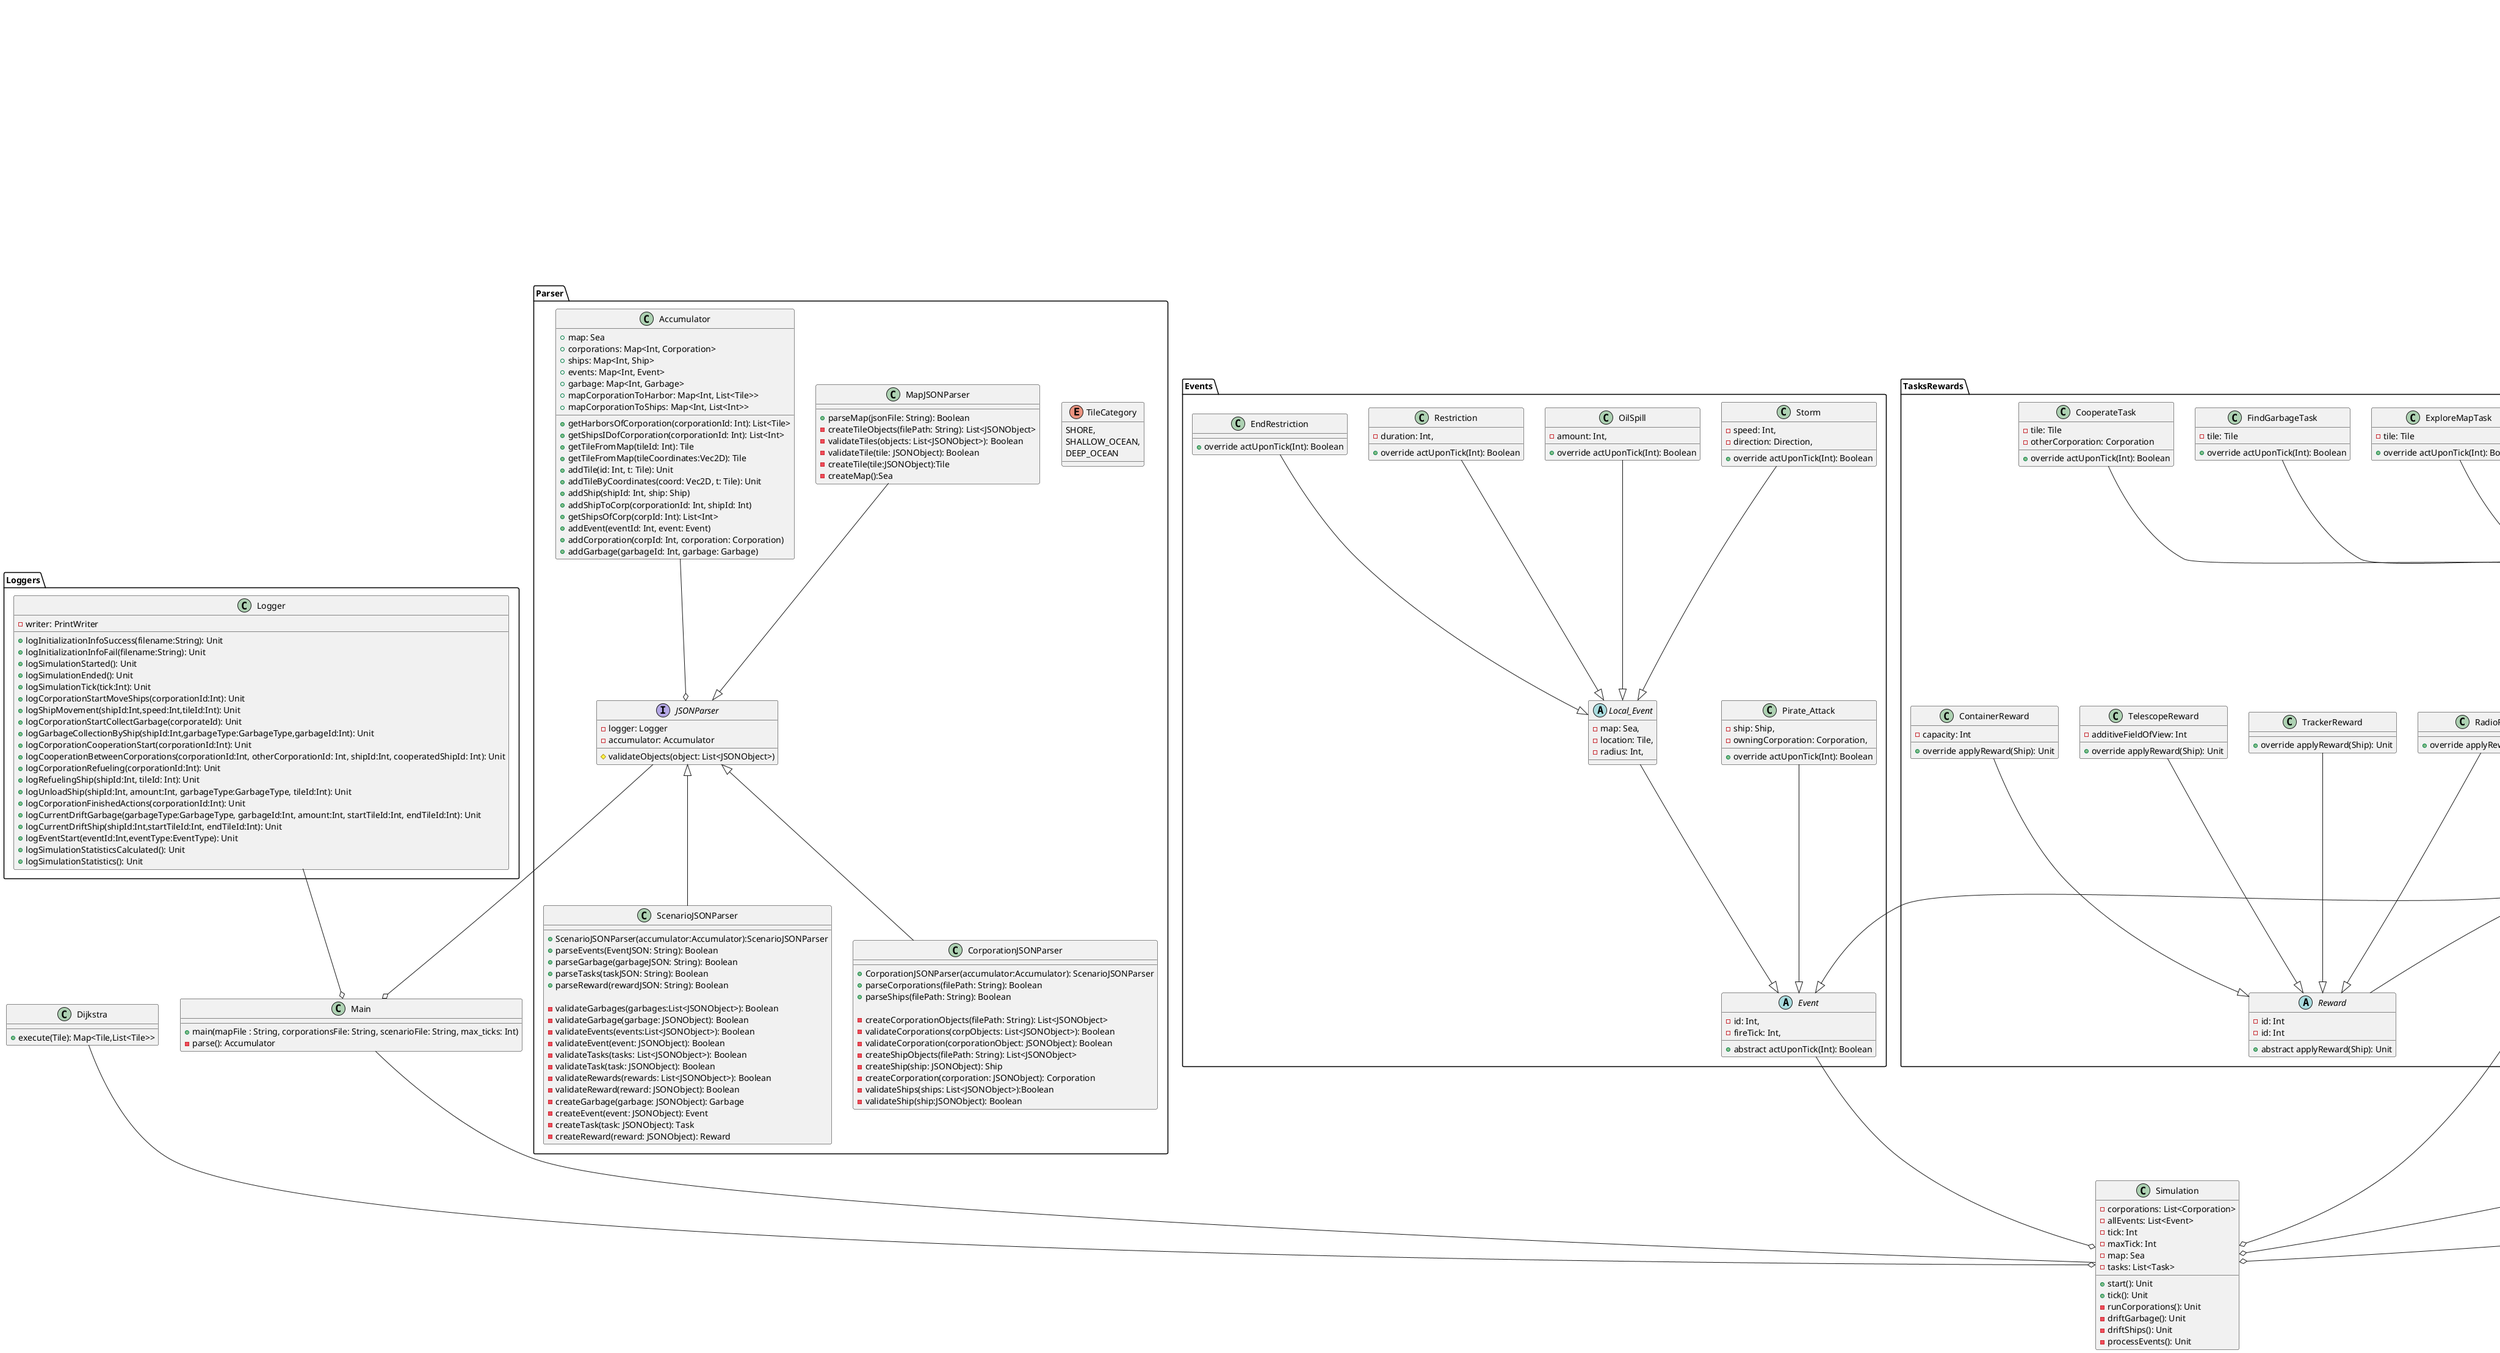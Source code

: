 @startuml
'General
package GeneralEnums {
  enum Direction {
    D0,
    D60,
    D120,
    D180,
    D240,
    D300
  }

  enum GarbageType {
    OIL,
    PLASTIC,
    CHEMICALS
  }
}




TasksRewards.Task --o Corporation

class Corporation {
  - id:Int,
  ' Garbage of the corporation that we have cooperated with.
  ' I.e. past locations of garbage as a mapping int (id) -> vec2d.
  - partnerGarbage: Map<Int, Vec2D>
  - name:String,
  - acceptedGarbageTypes: List<GarbageType>
  - ownedHarbors: List<Shore>
  - ownedShips: List<Ship>
  - tasks: List<Task>
  ' Garbage that has trackers owned by this corporation.
  - trackedGarbage: List<Garbage>
  + cooperateWith(c1: Corporation): Unit
  + run(Sea): Unit
  - moveShips(Sea): Unit
  - collectGarbage(Sea): Unit
  - refuelShips(Sea): Unit
  - unloadShips(Sea): Unit
  - isAcceptedGarbagePresent(listOfGarbage: List<Garbage>): Boolean
  - areShipsOnHarbor(): Boolean
}
Tiles.Shore --o Corporation
class Dijkstra {
  ' Returns a mapping that, for each path from the source to destination
  ' tiles, maps the destination tile to the path.
  + execute(Tile): Map<Tile,List<Tile>>
}

Dijkstra --o Simulation
Tiles.Tile --o Tiles.Sea

class Main {
 + main(mapFile : String, corporationsFile: String, scenarioFile: String, max_ticks: Int)
 - parse(): Accumulator
}

Main -- Simulation

Events.Event --o Simulation
Ships.Ship --o Corporation

Loggers.Logger --o Main
Parser.JSONParser --o Main
Tiles.Vec2D --o Tiles.Sea
Tiles.Vec2D --o Tiles.Tile



class Simulation {
  - corporations: List<Corporation>
  - allEvents: List<Event>
  - tick: Int
  - maxTick: Int
  - map: Sea
  - tasks: List<Task>
  + start(): Unit
  + tick(): Unit
  - runCorporations(): Unit
  - driftGarbage(): Unit
  - driftShips(): Unit
  - processEvents(): Unit

}

Corporation --o Simulation
Tiles.Sea --o Simulation


package Events {
  abstract class Event {
    - id: Int,
    - fireTick: Int,
    ' Returns bool whether it the event is finished and can be removed
    ' from consideration in future ticks.
    + abstract actUponTick(Int): Boolean
  }

  Pirate_Attack --|> Event
  class Pirate_Attack {
    - ship: Ship,
    - owningCorporation: Corporation,
    + override actUponTick(Int): Boolean
  }

  Local_Event --|> Event
  abstract class Local_Event {
    - map: Sea,
    - location: Tile,
    - radius: Int,
  }

  Storm --|> Local_Event
  class Storm {
    - speed: Int,
    - direction: Direction,
    + override actUponTick(Int): Boolean
  }

  OilSpill --|> Local_Event
  class OilSpill {
    - amount: Int,
    + override actUponTick(Int): Boolean
  }

  ' Parser creates a restriction class, which does not rollback anything.
  ' Then it creates endrestriction class that fires 'duration' later
  ' and rollbacks the changes.
  Restriction --|> Local_Event
  class Restriction {
    - duration: Int,
    + override actUponTick(Int): Boolean
  }

  EndRestriction --|> Local_Event
  class EndRestriction {
    + override actUponTick(Int): Boolean
  }
}

package Parser {
  enum TileCategory {
    SHORE,
    SHALLOW_OCEAN,
    DEEP_OCEAN
  }

  interface JSONParser {
    - logger: Logger
    - accumulator: Accumulator
    # validateObjects(object: List<JSONObject>)
  }

  MapJSONParser --|> JSONParser
  class MapJSONParser {
    + parseMap(jsonFile: String): Boolean
    - createTileObjects(filePath: String): List<JSONObject>
    - validateTiles(objects: List<JSONObject>): Boolean
    - validateTile(tile: JSONObject): Boolean
'    - validateUniqueId(id: Int): Boolean
'    - validateCoordinates(coord: Vec2D): Boolean
'    - validateRequirements(tileObject: JSONObject): Boolean
    - createTile(tile:JSONObject):Tile
    - createMap():Sea
  }

  class CorporationJSONParser{
    +CorporationJSONParser(accumulator:Accumulator): ScenarioJSONParser
    +parseCorporations(filePath: String): Boolean
    +parseShips(filePath: String): Boolean

    - createCorporationObjects(filePath: String): List<JSONObject>
    -validateCorporations(corpObjects: List<JSONObject>): Boolean
    -validateCorporation(corporationObject: JSONObject): Boolean

'    -validateCorporationUniqueId(id: Int): Boolean
'    -validateCorporationUniqueName(name: String): Boolean
'    -validateHarborTiles(harbors: List<Int>): Boolean
'    -validateCorporationGarbageTypes(g: List<GarbageType>): Boolean
'    -validateCorporationShip(ships: List<Int>): Boolean

    - createShipObjects(filePath: String): List<JSONObject>
    - createShip(ship: JSONObject): Ship
    - createCorporation(corporation: JSONObject): Corporation
    - validateShips(ships: List<JSONObject>):Boolean
    - validateShip(ship:JSONObject): Boolean
'    - validateShipUniqueId(id:Int): Boolean
'    - validateShipUniqueName(name:String): Boolean
'    - validateShipLocation(location: Int): Boolean
'    - validateShipAttributes(ship:JSONObject): Boolean
  }

  class ScenarioJSONParser{

    + ScenarioJSONParser(accumulator:Accumulator):ScenarioJSONParser
    + parseEvents(EventJSON: String): Boolean
    + parseGarbage(garbageJSON: String): Boolean
    +parseTasks(taskJSON: String): Boolean
    +parseReward(rewardJSON: String): Boolean

    - validateGarbages(garbages:List<JSONObject>): Boolean
    - validateGarbage(garbage: JSONObject): Boolean
    - validateEvents(events:List<JSONObject>): Boolean
    - validateEvent(event: JSONObject): Boolean
    - validateTasks(tasks: List<JSONObject>): Boolean
    - validateTask(task: JSONObject): Boolean
    - validateRewards(rewards: List<JSONObject>): Boolean
    - validateReward(reward: JSONObject): Boolean
    - createGarbage(garbage: JSONObject): Garbage
    - createEvent(event: JSONObject): Event
    - createTask(task: JSONObject): Task
    - createReward(reward: JSONObject): Reward
'    - validateGarbageUniqueId(): Boolean
'    - validateGarbageType(): Boolean
'    - validateGarbageLocationExists(): Boolean
'    - validateGarbageAmount(): Boolean

'    - validateEventUniqueId(): Boolean
'    - validateEventType(): Boolean
'    - validateEventTick(): Boolean
'    - validateEventLocation(): Boolean
'    - validateEventRadius(): Boolean
'    - validateEventSpeed(): Boolean
'    - validateEventAmountIfExists(): Boolean
'    - validateEventDirectionIfExists(): Boolean
'    - validateEventShipIdIfExists(): Boolean

  }

  JSONParser <|-- CorporationJSONParser
  JSONParser <|-- ScenarioJSONParser
  Accumulator --o JSONParser
  class Accumulator {
    + map: Sea
    + corporations: Map<Int, Corporation>
    + ships: Map<Int, Ship>
    + events: Map<Int, Event>
    + garbage: Map<Int, Garbage>
    + mapCorporationToHarbor: Map<Int, List<Tile>>
    + mapCorporationToShips: Map<Int, List<Int>>
    + getHarborsOfCorporation(corporationId: Int): List<Tile>
    + getShipsIDofCorporation(corporationId: Int): List<Int>
    + getTileFromMap(tileId: Int): Tile
    + getTileFromMap(tileCoordinates:Vec2D): Tile
    + addTile(id: Int, t: Tile): Unit
    + addTileByCoordinates(coord: Vec2D, t: Tile): Unit
    + addShip(shipId: Int, ship: Ship)
    + addShipToCorp(corporationId: Int, shipId: Int)
    + getShipsOfCorp(corpId: Int): List<Int>
    + addEvent(eventId: Int, event: Event)
    + addCorporation(corpId: Int, corporation: Corporation)
    + addGarbage(garbageId: Int, garbage: Garbage)
  }
}

package Tiles {
  class Vec2D {
    + posX: Int,
    + posY: Int,
    + tilesInRadius(Int): Iterator<Vec2D>
  }

  class Sea {
    + tiles: List<Tile>
    + tileIndex: Map<Vec2D, Tile>
    + getTileById(Int): Tile
    + getTileByPos(Vec2D): Tile
  }

  abstract class Tile {
    - id: Int
    - pos: Vec2D
    - adjacentTiles: Tile[6]
    - shipTraversable: Boolean
    - garbage: List<Garbage>
    ' Stores the amount of garbage drifted from this tile this tick.
    ' This is important because the garbage drifts to the next tile
    ' and we want to drift only as much as the current allows,
    ' but on the other hand we don't want to drift garbage twice.
    ' So we drift each piece of garbage instead of drifting from
    ' within the tick, and this field actually stores the amount
    ' to make sure that we don't drift more than the capacity
    + amountOfGarbageDriftedThisTick: Int
    + Tile(id: Int, pos: Vec2D, shipTraversable: Boolean): Tile
    + isSpaceAvailable(Int): Boolean
    + driftGarbage(GarbageType, Int): Unit
    + getTileInDirection(distance: Int, dir: Direction): Tile
    + addGarbage(g: Garbage): Unit
    + isOilPresent(): Boolean
    + isPlasticPresent(): Boolean
    + areChemicalsPresent(): Boolean
  }

  Garbage o--o Corporation
  class Garbage {
    - id: Int,
    - amount: Int,
    - type: GarbageType,
    - static maxId: Int,
    - trackedBy: Set<Corporation>
    + drift(Tile): Unit
    + static getNextId(): Int
    + canDriftAtOnce(Int): Boolean
    + removeAmount(Int): Unit
  }

  Garbage --o Tile
  Shore --|> Tile
  DeepOcean --|> Tile
  ShallowOcean --|> Tile

  class Current {
    - speed: Int,
    - direction: Direction,
    - intensity: Int,
    + getSpeed(): Int
    + getIntensity(): Int
    + getDirection(): Direction
  }

  class Shore {
    + hasHarbor: boolean
  }

  class ShallowOcean {
  }

  class DeepOcean {
    - current: Current?
    + getCurrent(): Current?
  }
  Current --o DeepOcean
}
'Ships
package Ships {
  ShipCapability --o Ships.Ship
  abstract class Ship {
    - id: Int,
    - name: String,
    - owner: Corporation,
    - pos: Tile,
    - maxVelocity: Int,
    - acceleration: Int,
    - fuelCapacity: Int,
    - fuelConsumption: Int,
    - capabilities: Set<ShipCapability>
    + refuel(): Unit
    + drift(): Unit
    + setTile(Tile): Unit
    + isFuelSufficient(Tile, List<Shore>): Boolean
  }

  interface ShipCapability {
  }

  Container --o CollectingShip
  class Container {
    - garbageType: GarbageType
    - capacity: Int
  }

  ScoutingShip --|> ShipCapability
  CoordinatingShip --|> ShipCapability
  CollectingShip --|> ShipCapability
  ShipWithTracker --|> ShipCapability

  class ScoutingShip {
    ' Telescope just increments te visibleRange.
    - visibleRange: Int
    + getTilesWithGarbageInFoV(): List<Tile>
  }
  class CoordinatingShip {
    - visibleRange: Int,
    ' getImmediateTilesWithGarbage()?
    + getTilesWithGarbageInFoV(): List<Tile>
  }

  GarbageType --o CollectingShip
  class CollectingShip {
    - garbageType: Set<GarbageType>
    - garbageCapacity: Int,
    - garbageLoad: Int,
    - auxiliaryContainers: List<Container>
    + giveGarbage(): Unit
    + hasGarbageCapacity(List<Garbage>): Boolean
  }

  class ShipWithTracker {
  }
}

package TasksRewards {
  Task --|> Event
  abstract class Task {
    - tick: Int
    - id: Int
    - taskShip: Ship
    - reward: Reward
    - rewardShip: Ship
    - corporation: Corporation
  }

  class Reward {
      -id: Int
}
Task o-- Reward

Task --o Simulation
'this is just an initial thought, still to be finalized
  CollectGarbageTask --|> Task
  ExploreMapTask --|> Task
  FindGarbageTask --|> Task
  CooperateTask --|> Task
  class CollectGarbageTask {
    - tile: Tile
    + override actUponTick(Int): Boolean
  }
  class ExploreMapTask {
    - tile: Tile
    + override actUponTick(Int): Boolean
  }
  class FindGarbageTask {
    - tile: Tile
    + override actUponTick(Int): Boolean
  }
  class CooperateTask {
    - tile: Tile
    - otherCorporation: Corporation
    + override actUponTick(Int): Boolean
  }
  TelescopeReward --|> Reward
  ContainerReward --|> Reward
  RadioReward --|> Reward
  TrackerReward --|> Reward
  abstract class Reward {
    - id: Int
    + abstract applyReward(Ship): Unit
  }
  class TelescopeReward {
    - additiveFieldOfView: Int
    + override applyReward(Ship): Unit
  }
  class ContainerReward {
    - capacity: Int
    + override applyReward(Ship): Unit
  }
  class RadioReward {
    + override applyReward(Ship): Unit
  }
  class TrackerReward {
    + override applyReward(Ship): Unit
  }
}


package Loggers {
  class Logger {
    ' - writer: PrintWriter = new PrintWriter(System.out)
    - writer: PrintWriter
    + logInitializationInfoSuccess(filename:String): Unit
    + logInitializationInfoFail(filename:String): Unit
    + logSimulationStarted(): Unit
    + logSimulationEnded(): Unit
    + logSimulationTick(tick:Int): Unit
    + logCorporationStartMoveShips(corporationId:Int): Unit
    + logShipMovement(shipId:Int,speed:Int,tileId:Int): Unit
    + logCorporationStartCollectGarbage(corporateId): Unit
    + logGarbageCollectionByShip(shipId:Int,garbageType:GarbageType,garbageId:Int): Unit
    + logCorporationCooperationStart(corporationId:Int): Unit
    + logCooperationBetweenCorporations(corporationId:Int, otherCorporationId: Int, shipId:Int, cooperatedShipId: Int): Unit
    + logCorporationRefueling(corporationId:Int): Unit
    + logRefuelingShip(shipId:Int, tileId: Int): Unit
    + logUnloadShip(shipId:Int, amount:Int, garbageType:GarbageType, tileId:Int): Unit
    + logCorporationFinishedActions(corporationId:Int): Unit
    + logCurrentDriftGarbage(garbageType:GarbageType, garbageId:Int, amount:Int, startTileId:Int, endTileId:Int): Unit
    + logCurrentDriftShip(shipId:Int,startTileId:Int, endTileId:Int): Unit
    + logEventStart(eventId:Int,eventType:EventType): Unit
    + logSimulationStatisticsCalculated(): Unit
    + logSimulationStatistics(): Unit
  }
}
@enduml